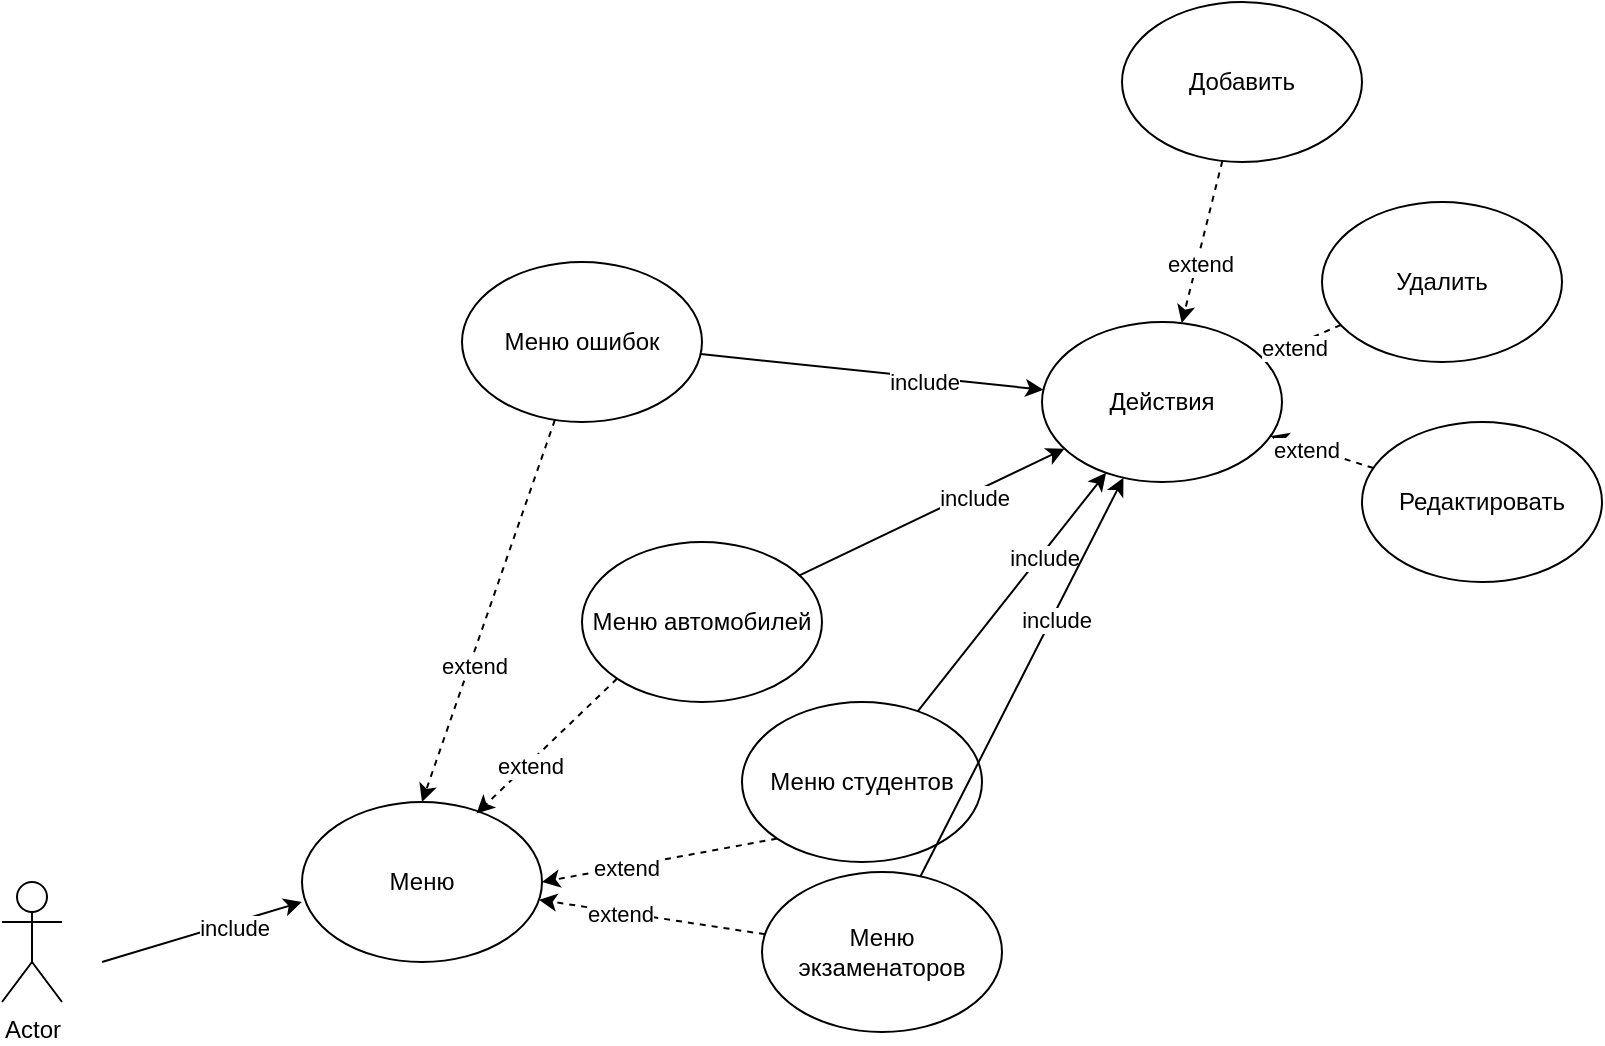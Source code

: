 <mxfile version="15.3.7" type="github">
  <diagram id="7aqlOsAIpZWU9PxrhFMI" name="Page-1">
    <mxGraphModel dx="1155" dy="1523" grid="1" gridSize="10" guides="1" tooltips="1" connect="1" arrows="1" fold="1" page="1" pageScale="1" pageWidth="1100" pageHeight="850" math="0" shadow="0">
      <root>
        <mxCell id="0" />
        <mxCell id="1" parent="0" />
        <mxCell id="bobk0k0vp5BoFHTUnK-K-1" value="Actor" style="shape=umlActor;verticalLabelPosition=bottom;verticalAlign=top;html=1;outlineConnect=0;" vertex="1" parent="1">
          <mxGeometry x="150" y="350" width="30" height="60" as="geometry" />
        </mxCell>
        <mxCell id="bobk0k0vp5BoFHTUnK-K-2" value="" style="endArrow=classic;html=1;" edge="1" parent="1">
          <mxGeometry width="50" height="50" relative="1" as="geometry">
            <mxPoint x="200" y="390" as="sourcePoint" />
            <mxPoint x="300" y="360" as="targetPoint" />
          </mxGeometry>
        </mxCell>
        <mxCell id="bobk0k0vp5BoFHTUnK-K-3" value="include&lt;br&gt;" style="edgeLabel;html=1;align=center;verticalAlign=middle;resizable=0;points=[];" vertex="1" connectable="0" parent="bobk0k0vp5BoFHTUnK-K-2">
          <mxGeometry x="0.302" y="-2" relative="1" as="geometry">
            <mxPoint as="offset" />
          </mxGeometry>
        </mxCell>
        <mxCell id="bobk0k0vp5BoFHTUnK-K-4" value="Меню" style="ellipse;whiteSpace=wrap;html=1;" vertex="1" parent="1">
          <mxGeometry x="300" y="310" width="120" height="80" as="geometry" />
        </mxCell>
        <mxCell id="bobk0k0vp5BoFHTUnK-K-7" value="Меню автомобилей&lt;span style=&quot;color: rgba(0 , 0 , 0 , 0) ; font-family: monospace ; font-size: 0px&quot;&gt;%3CmxGraphModel%3E%3Croot%3E%3CmxCell%20id%3D%220%22%2F%3E%3CmxCell%20id%3D%221%22%20parent%3D%220%22%2F%3E%3CmxCell%20id%3D%222%22%20value%3D%22%22%20style%3D%22endArrow%3Dclassic%3Bhtml%3D1%3B%22%20edge%3D%221%22%20parent%3D%221%22%3E%3CmxGeometry%20width%3D%2250%22%20height%3D%2250%22%20relative%3D%221%22%20as%3D%22geometry%22%3E%3CmxPoint%20x%3D%22200%22%20y%3D%22390%22%20as%3D%22sourcePoint%22%2F%3E%3CmxPoint%20x%3D%22300%22%20y%3D%22360%22%20as%3D%22targetPoint%22%2F%3E%3C%2FmxGeometry%3E%3C%2FmxCell%3E%3CmxCell%20id%3D%223%22%20value%3D%22include%26lt%3Bbr%26gt%3B%22%20style%3D%22edgeLabel%3Bhtml%3D1%3Balign%3Dcenter%3BverticalAlign%3Dmiddle%3Bresizable%3D0%3Bpoints%3D%5B%5D%3B%22%20vertex%3D%221%22%20connectable%3D%220%22%20parent%3D%222%22%3E%3CmxGeometry%20x%3D%220.302%22%20y%3D%22-2%22%20relative%3D%221%22%20as%3D%22geometry%22%3E%3CmxPoint%20as%3D%22offset%22%2F%3E%3C%2FmxGeometry%3E%3C%2FmxCell%3E%3CmxCell%20id%3D%224%22%20value%3D%22%D0%9C%D0%B5%D0%BD%D1%8E%22%20style%3D%22ellipse%3BwhiteSpace%3Dwrap%3Bhtml%3D1%3B%22%20vertex%3D%221%22%20parent%3D%221%22%3E%3CmxGeometry%20x%3D%22300%22%20y%3D%22310%22%20width%3D%22120%22%20height%3D%2280%22%20as%3D%22geometry%22%2F%3E%3C%2FmxCell%3E%3C%2Froot%3E%3C%2FmxGraphModel%3E&lt;/span&gt;" style="ellipse;whiteSpace=wrap;html=1;" vertex="1" parent="1">
          <mxGeometry x="440" y="180" width="120" height="80" as="geometry" />
        </mxCell>
        <mxCell id="bobk0k0vp5BoFHTUnK-K-8" value="" style="endArrow=classic;html=1;exitX=0;exitY=1;exitDx=0;exitDy=0;entryX=0.727;entryY=0.072;entryDx=0;entryDy=0;entryPerimeter=0;dashed=1;" edge="1" parent="1" source="bobk0k0vp5BoFHTUnK-K-7" target="bobk0k0vp5BoFHTUnK-K-4">
          <mxGeometry width="50" height="50" relative="1" as="geometry">
            <mxPoint x="370" y="310" as="sourcePoint" />
            <mxPoint x="420" y="260" as="targetPoint" />
          </mxGeometry>
        </mxCell>
        <mxCell id="bobk0k0vp5BoFHTUnK-K-9" value="extend" style="edgeLabel;html=1;align=center;verticalAlign=middle;resizable=0;points=[];" vertex="1" connectable="0" parent="bobk0k0vp5BoFHTUnK-K-8">
          <mxGeometry x="0.284" y="2" relative="1" as="geometry">
            <mxPoint y="-1" as="offset" />
          </mxGeometry>
        </mxCell>
        <mxCell id="bobk0k0vp5BoFHTUnK-K-10" value="Меню студентов&lt;span style=&quot;color: rgba(0 , 0 , 0 , 0) ; font-family: monospace ; font-size: 0px&quot;&gt;%3CmxGraphModel%3E%3Croot%3E%3CmxCell%20id%3D%220%22%2F%3E%3CmxCell%20id%3D%221%22%20parent%3D%220%22%2F%3E%3CmxCell%20id%3D%222%22%20value%3D%22%22%20style%3D%22endArrow%3Dclassic%3Bhtml%3D1%3B%22%20edge%3D%221%22%20parent%3D%221%22%3E%3CmxGeometry%20width%3D%2250%22%20height%3D%2250%22%20relative%3D%221%22%20as%3D%22geometry%22%3E%3CmxPoint%20x%3D%22200%22%20y%3D%22390%22%20as%3D%22sourcePoint%22%2F%3E%3CmxPoint%20x%3D%22300%22%20y%3D%22360%22%20as%3D%22targetPoint%22%2F%3E%3C%2FmxGeometry%3E%3C%2FmxCell%3E%3CmxCell%20id%3D%223%22%20value%3D%22include%26lt%3Bbr%26gt%3B%22%20style%3D%22edgeLabel%3Bhtml%3D1%3Balign%3Dcenter%3BverticalAlign%3Dmiddle%3Bresizable%3D0%3Bpoints%3D%5B%5D%3B%22%20vertex%3D%221%22%20connectable%3D%220%22%20parent%3D%222%22%3E%3CmxGeometry%20x%3D%220.302%22%20y%3D%22-2%22%20relative%3D%221%22%20as%3D%22geometry%22%3E%3CmxPoint%20as%3D%22offset%22%2F%3E%3C%2FmxGeometry%3E%3C%2FmxCell%3E%3CmxCell%20id%3D%224%22%20value%3D%22%D0%9C%D0%B5%D0%BD%D1%8E%22%20style%3D%22ellipse%3BwhiteSpace%3Dwrap%3Bhtml%3D1%3B%22%20vertex%3D%221%22%20parent%3D%221%22%3E%3CmxGeometry%20x%3D%22300%22%20y%3D%22310%22%20width%3D%22120%22%20height%3D%2280%22%20as%3D%22geometry%22%2F%3E%3C%2FmxCell%3E%3C%2Froot%3E%3C%2FmxGraphModel&lt;/span&gt;" style="ellipse;whiteSpace=wrap;html=1;" vertex="1" parent="1">
          <mxGeometry x="520" y="260" width="120" height="80" as="geometry" />
        </mxCell>
        <mxCell id="bobk0k0vp5BoFHTUnK-K-11" value="" style="endArrow=classic;html=1;exitX=0;exitY=1;exitDx=0;exitDy=0;entryX=0.727;entryY=0.072;entryDx=0;entryDy=0;entryPerimeter=0;dashed=1;" edge="1" parent="1" source="bobk0k0vp5BoFHTUnK-K-10">
          <mxGeometry width="50" height="50" relative="1" as="geometry">
            <mxPoint x="490.334" y="282.524" as="sourcePoint" />
            <mxPoint x="420" y="350" as="targetPoint" />
          </mxGeometry>
        </mxCell>
        <mxCell id="bobk0k0vp5BoFHTUnK-K-12" value="extend" style="edgeLabel;html=1;align=center;verticalAlign=middle;resizable=0;points=[];" vertex="1" connectable="0" parent="bobk0k0vp5BoFHTUnK-K-11">
          <mxGeometry x="0.284" y="2" relative="1" as="geometry">
            <mxPoint y="-1" as="offset" />
          </mxGeometry>
        </mxCell>
        <mxCell id="bobk0k0vp5BoFHTUnK-K-13" value="Меню экзаменаторов&lt;span style=&quot;color: rgba(0 , 0 , 0 , 0) ; font-family: monospace ; font-size: 0px&quot;&gt;%3CmxGraphModel%3E%3Croot%3E%3CmxCell%20id%3D%220%22%2F%3E%3CmxCell%20id%3D%221%22%20parent%3D%220%22%2F%3E%3CmxCell%20id%3D%222%22%20value%3D%22%22%20style%3D%22endArrow%3Dclassic%3Bhtml%3D1%3B%22%20edge%3D%221%22%20parent%3D%221%22%3E%3CmxGeometry%20width%3D%2250%22%20height%3D%2250%22%20relative%3D%221%22%20as%3D%22geometry%22%3E%3CmxPoint%20x%3D%22200%22%20y%3D%22390%22%20as%3D%22sourcePoint%22%2F%3E%3CmxPoint%20x%3D%22300%22%20y%3D%22360%22%20as%3D%22targetPoint%22%2F%3E%3C%2FmxGeometry%3E%3C%2FmxCell%3E%3CmxCell%20id%3D%223%22%20value%3D%22include%26lt%3Bbr%26gt%3B%22%20style%3D%22edgeLabel%3Bhtml%3D1%3Balign%3Dcenter%3BverticalAlign%3Dmiddle%3Bresizable%3D0%3Bpoints%3D%5B%5D%3B%22%20vertex%3D%221%22%20connectable%3D%220%22%20parent%3D%222%22%3E%3CmxGeometry%20x%3D%220.302%22%20y%3D%22-2%22%20relative%3D%221%22%20as%3D%22geometry%22%3E%3CmxPoint%20as%3D%22offset%22%2F%3E%3C%2FmxGeometry%3E%3C%2FmxCell%3E%3CmxCell%20id%3D%224%22%20value%3D%22%D0%9C%D0%B5%D0%BD%D1%8E%22%20style%3D%22ellipse%3BwhiteSpace%3Dwrap%3Bhtml%3D1%3B%22%20vertex%3D%221%22%20parent%3D%221%22%3E%3CmxGeometry%20x%3D%22300%22%20y%3D%22310%22%20width%3D%22120%22%20height%3D%2280%22%20as%3D%22geometry%22%2F%3E%3C%2FmxCell%3E%3C%2Froot%3E%3C%2FmxGraphModel&lt;/span&gt;" style="ellipse;whiteSpace=wrap;html=1;" vertex="1" parent="1">
          <mxGeometry x="530" y="345" width="120" height="80" as="geometry" />
        </mxCell>
        <mxCell id="bobk0k0vp5BoFHTUnK-K-14" value="Меню ошибок&lt;span style=&quot;color: rgba(0 , 0 , 0 , 0) ; font-family: monospace ; font-size: 0px&quot;&gt;%3CmxGraphModel%3E%3Croot%3E%3CmxCell%20id%3D%220%22%2F%3E%3CmxCell%20id%3D%221%22%20parent%3D%220%22%2F%3E%3CmxCell%20id%3D%222%22%20value%3D%22%22%20style%3D%22endArrow%3Dclassic%3Bhtml%3D1%3B%22%20edge%3D%221%22%20parent%3D%221%22%3E%3CmxGeometry%20width%3D%2250%22%20height%3D%2250%22%20relative%3D%221%22%20as%3D%22geometry%22%3E%3CmxPoint%20x%3D%22200%22%20y%3D%22390%22%20as%3D%22sourcePoint%22%2F%3E%3CmxPoint%20x%3D%22300%22%20y%3D%22360%22%20as%3D%22targetPoint%22%2F%3E%3C%2FmxGeometry%3E%3C%2FmxCell%3E%3CmxCell%20id%3D%223%22%20value%3D%22include%26lt%3Bbr%26gt%3B%22%20style%3D%22edgeLabel%3Bhtml%3D1%3Balign%3Dcenter%3BverticalAlign%3Dmiddle%3Bresizable%3D0%3Bpoints%3D%5B%5D%3B%22%20vertex%3D%221%22%20connectable%3D%220%22%20parent%3D%222%22%3E%3CmxGeometry%20x%3D%220.302%22%20y%3D%22-2%22%20relative%3D%221%22%20as%3D%22geometry%22%3E%3CmxPoint%20as%3D%22offset%22%2F%3E%3C%2FmxGeometry%3E%3C%2FmxCell%3E%3CmxCell%20id%3D%224%22%20value%3D%22%D0%9C%D0%B5%D0%BD%D1%8E%22%20style%3D%22ellipse%3BwhiteSpace%3Dwrap%3Bhtml%3D1%3B%22%20vertex%3D%221%22%20parent%3D%221%22%3E%3CmxGeometry%20x%3D%22300%22%20y%3D%22310%22%20width%3D%22120%22%20height%3D%2280%22%20as%3D%22geometry%22%2F%3E%3C%2FmxCell%3E%3C%2Froot%3E%3C%2FmxGraphMode&lt;/span&gt;" style="ellipse;whiteSpace=wrap;html=1;" vertex="1" parent="1">
          <mxGeometry x="380" y="40" width="120" height="80" as="geometry" />
        </mxCell>
        <mxCell id="bobk0k0vp5BoFHTUnK-K-15" value="" style="endArrow=classic;html=1;entryX=0.5;entryY=0;entryDx=0;entryDy=0;dashed=1;" edge="1" parent="1" source="bobk0k0vp5BoFHTUnK-K-14" target="bobk0k0vp5BoFHTUnK-K-4">
          <mxGeometry width="50" height="50" relative="1" as="geometry">
            <mxPoint x="467.574" y="258.284" as="sourcePoint" />
            <mxPoint x="397.24" y="325.76" as="targetPoint" />
          </mxGeometry>
        </mxCell>
        <mxCell id="bobk0k0vp5BoFHTUnK-K-16" value="extend" style="edgeLabel;html=1;align=center;verticalAlign=middle;resizable=0;points=[];" vertex="1" connectable="0" parent="bobk0k0vp5BoFHTUnK-K-15">
          <mxGeometry x="0.284" y="2" relative="1" as="geometry">
            <mxPoint y="-1" as="offset" />
          </mxGeometry>
        </mxCell>
        <mxCell id="bobk0k0vp5BoFHTUnK-K-17" value="" style="endArrow=classic;html=1;dashed=1;" edge="1" parent="1" source="bobk0k0vp5BoFHTUnK-K-13" target="bobk0k0vp5BoFHTUnK-K-4">
          <mxGeometry width="50" height="50" relative="1" as="geometry">
            <mxPoint x="436.447" y="128.966" as="sourcePoint" />
            <mxPoint x="370" y="320" as="targetPoint" />
          </mxGeometry>
        </mxCell>
        <mxCell id="bobk0k0vp5BoFHTUnK-K-18" value="extend" style="edgeLabel;html=1;align=center;verticalAlign=middle;resizable=0;points=[];" vertex="1" connectable="0" parent="bobk0k0vp5BoFHTUnK-K-17">
          <mxGeometry x="0.284" y="2" relative="1" as="geometry">
            <mxPoint y="-1" as="offset" />
          </mxGeometry>
        </mxCell>
        <mxCell id="bobk0k0vp5BoFHTUnK-K-19" value="Действия" style="ellipse;whiteSpace=wrap;html=1;" vertex="1" parent="1">
          <mxGeometry x="670" y="70" width="120" height="80" as="geometry" />
        </mxCell>
        <mxCell id="bobk0k0vp5BoFHTUnK-K-20" value="" style="endArrow=classic;html=1;" edge="1" parent="1" source="bobk0k0vp5BoFHTUnK-K-14" target="bobk0k0vp5BoFHTUnK-K-19">
          <mxGeometry width="50" height="50" relative="1" as="geometry">
            <mxPoint x="510" y="100" as="sourcePoint" />
            <mxPoint x="610" y="70" as="targetPoint" />
          </mxGeometry>
        </mxCell>
        <mxCell id="bobk0k0vp5BoFHTUnK-K-21" value="include&lt;br&gt;" style="edgeLabel;html=1;align=center;verticalAlign=middle;resizable=0;points=[];" vertex="1" connectable="0" parent="bobk0k0vp5BoFHTUnK-K-20">
          <mxGeometry x="0.302" y="-2" relative="1" as="geometry">
            <mxPoint as="offset" />
          </mxGeometry>
        </mxCell>
        <mxCell id="bobk0k0vp5BoFHTUnK-K-22" value="" style="endArrow=classic;html=1;" edge="1" parent="1" source="bobk0k0vp5BoFHTUnK-K-7" target="bobk0k0vp5BoFHTUnK-K-19">
          <mxGeometry width="50" height="50" relative="1" as="geometry">
            <mxPoint x="509.336" y="95.934" as="sourcePoint" />
            <mxPoint x="680.71" y="113.867" as="targetPoint" />
          </mxGeometry>
        </mxCell>
        <mxCell id="bobk0k0vp5BoFHTUnK-K-23" value="include&lt;br&gt;" style="edgeLabel;html=1;align=center;verticalAlign=middle;resizable=0;points=[];" vertex="1" connectable="0" parent="bobk0k0vp5BoFHTUnK-K-22">
          <mxGeometry x="0.302" y="-2" relative="1" as="geometry">
            <mxPoint as="offset" />
          </mxGeometry>
        </mxCell>
        <mxCell id="bobk0k0vp5BoFHTUnK-K-24" value="" style="endArrow=classic;html=1;" edge="1" parent="1" source="bobk0k0vp5BoFHTUnK-K-10" target="bobk0k0vp5BoFHTUnK-K-19">
          <mxGeometry width="50" height="50" relative="1" as="geometry">
            <mxPoint x="558.86" y="206.785" as="sourcePoint" />
            <mxPoint x="691.248" y="143.316" as="targetPoint" />
          </mxGeometry>
        </mxCell>
        <mxCell id="bobk0k0vp5BoFHTUnK-K-25" value="include&lt;br&gt;" style="edgeLabel;html=1;align=center;verticalAlign=middle;resizable=0;points=[];" vertex="1" connectable="0" parent="bobk0k0vp5BoFHTUnK-K-24">
          <mxGeometry x="0.302" y="-2" relative="1" as="geometry">
            <mxPoint as="offset" />
          </mxGeometry>
        </mxCell>
        <mxCell id="bobk0k0vp5BoFHTUnK-K-26" value="" style="endArrow=classic;html=1;" edge="1" parent="1" source="bobk0k0vp5BoFHTUnK-K-13" target="bobk0k0vp5BoFHTUnK-K-19">
          <mxGeometry width="50" height="50" relative="1" as="geometry">
            <mxPoint x="618.02" y="274.63" as="sourcePoint" />
            <mxPoint x="712.055" y="155.397" as="targetPoint" />
          </mxGeometry>
        </mxCell>
        <mxCell id="bobk0k0vp5BoFHTUnK-K-27" value="include&lt;br&gt;" style="edgeLabel;html=1;align=center;verticalAlign=middle;resizable=0;points=[];" vertex="1" connectable="0" parent="bobk0k0vp5BoFHTUnK-K-26">
          <mxGeometry x="0.302" y="-2" relative="1" as="geometry">
            <mxPoint as="offset" />
          </mxGeometry>
        </mxCell>
        <mxCell id="bobk0k0vp5BoFHTUnK-K-28" value="Добавить" style="ellipse;whiteSpace=wrap;html=1;" vertex="1" parent="1">
          <mxGeometry x="710" y="-90" width="120" height="80" as="geometry" />
        </mxCell>
        <mxCell id="bobk0k0vp5BoFHTUnK-K-29" value="Удалить&lt;span style=&quot;color: rgba(0 , 0 , 0 , 0) ; font-family: monospace ; font-size: 0px&quot;&gt;%3CmxGraphModel%3E%3Croot%3E%3CmxCell%20id%3D%220%22%2F%3E%3CmxCell%20id%3D%221%22%20parent%3D%220%22%2F%3E%3CmxCell%20id%3D%222%22%20value%3D%22%D0%94%D0%B5%D0%B9%D1%81%D1%82%D0%B2%D0%B8%D1%8F%22%20style%3D%22ellipse%3BwhiteSpace%3Dwrap%3Bhtml%3D1%3B%22%20vertex%3D%221%22%20parent%3D%221%22%3E%3CmxGeometry%20x%3D%22670%22%20y%3D%2270%22%20width%3D%22120%22%20height%3D%2280%22%20as%3D%22geometry%22%2F%3E%3C%2FmxCell%3E%3C%2Froot%3E%3C%2FmxGraphModel%3E&lt;/span&gt;" style="ellipse;whiteSpace=wrap;html=1;" vertex="1" parent="1">
          <mxGeometry x="810" y="10" width="120" height="80" as="geometry" />
        </mxCell>
        <mxCell id="bobk0k0vp5BoFHTUnK-K-30" value="Редактировать" style="ellipse;whiteSpace=wrap;html=1;" vertex="1" parent="1">
          <mxGeometry x="830" y="120" width="120" height="80" as="geometry" />
        </mxCell>
        <mxCell id="bobk0k0vp5BoFHTUnK-K-32" value="" style="endArrow=classic;html=1;dashed=1;" edge="1" parent="1" source="bobk0k0vp5BoFHTUnK-K-28" target="bobk0k0vp5BoFHTUnK-K-19">
          <mxGeometry width="50" height="50" relative="1" as="geometry">
            <mxPoint x="467.574" y="258.284" as="sourcePoint" />
            <mxPoint x="397.24" y="325.76" as="targetPoint" />
          </mxGeometry>
        </mxCell>
        <mxCell id="bobk0k0vp5BoFHTUnK-K-33" value="extend" style="edgeLabel;html=1;align=center;verticalAlign=middle;resizable=0;points=[];" vertex="1" connectable="0" parent="bobk0k0vp5BoFHTUnK-K-32">
          <mxGeometry x="0.284" y="2" relative="1" as="geometry">
            <mxPoint y="-1" as="offset" />
          </mxGeometry>
        </mxCell>
        <mxCell id="bobk0k0vp5BoFHTUnK-K-34" value="" style="endArrow=classic;html=1;dashed=1;" edge="1" parent="1" source="bobk0k0vp5BoFHTUnK-K-29" target="bobk0k0vp5BoFHTUnK-K-19">
          <mxGeometry width="50" height="50" relative="1" as="geometry">
            <mxPoint x="770.136" y="-0.544" as="sourcePoint" />
            <mxPoint x="749.864" y="80.544" as="targetPoint" />
          </mxGeometry>
        </mxCell>
        <mxCell id="bobk0k0vp5BoFHTUnK-K-35" value="extend" style="edgeLabel;html=1;align=center;verticalAlign=middle;resizable=0;points=[];" vertex="1" connectable="0" parent="bobk0k0vp5BoFHTUnK-K-34">
          <mxGeometry x="0.284" y="2" relative="1" as="geometry">
            <mxPoint y="-1" as="offset" />
          </mxGeometry>
        </mxCell>
        <mxCell id="bobk0k0vp5BoFHTUnK-K-36" value="" style="endArrow=classic;html=1;dashed=1;" edge="1" parent="1" source="bobk0k0vp5BoFHTUnK-K-30" target="bobk0k0vp5BoFHTUnK-K-19">
          <mxGeometry width="50" height="50" relative="1" as="geometry">
            <mxPoint x="780.136" y="9.456" as="sourcePoint" />
            <mxPoint x="759.864" y="90.544" as="targetPoint" />
          </mxGeometry>
        </mxCell>
        <mxCell id="bobk0k0vp5BoFHTUnK-K-37" value="extend" style="edgeLabel;html=1;align=center;verticalAlign=middle;resizable=0;points=[];" vertex="1" connectable="0" parent="bobk0k0vp5BoFHTUnK-K-36">
          <mxGeometry x="0.284" y="2" relative="1" as="geometry">
            <mxPoint y="-1" as="offset" />
          </mxGeometry>
        </mxCell>
      </root>
    </mxGraphModel>
  </diagram>
</mxfile>
